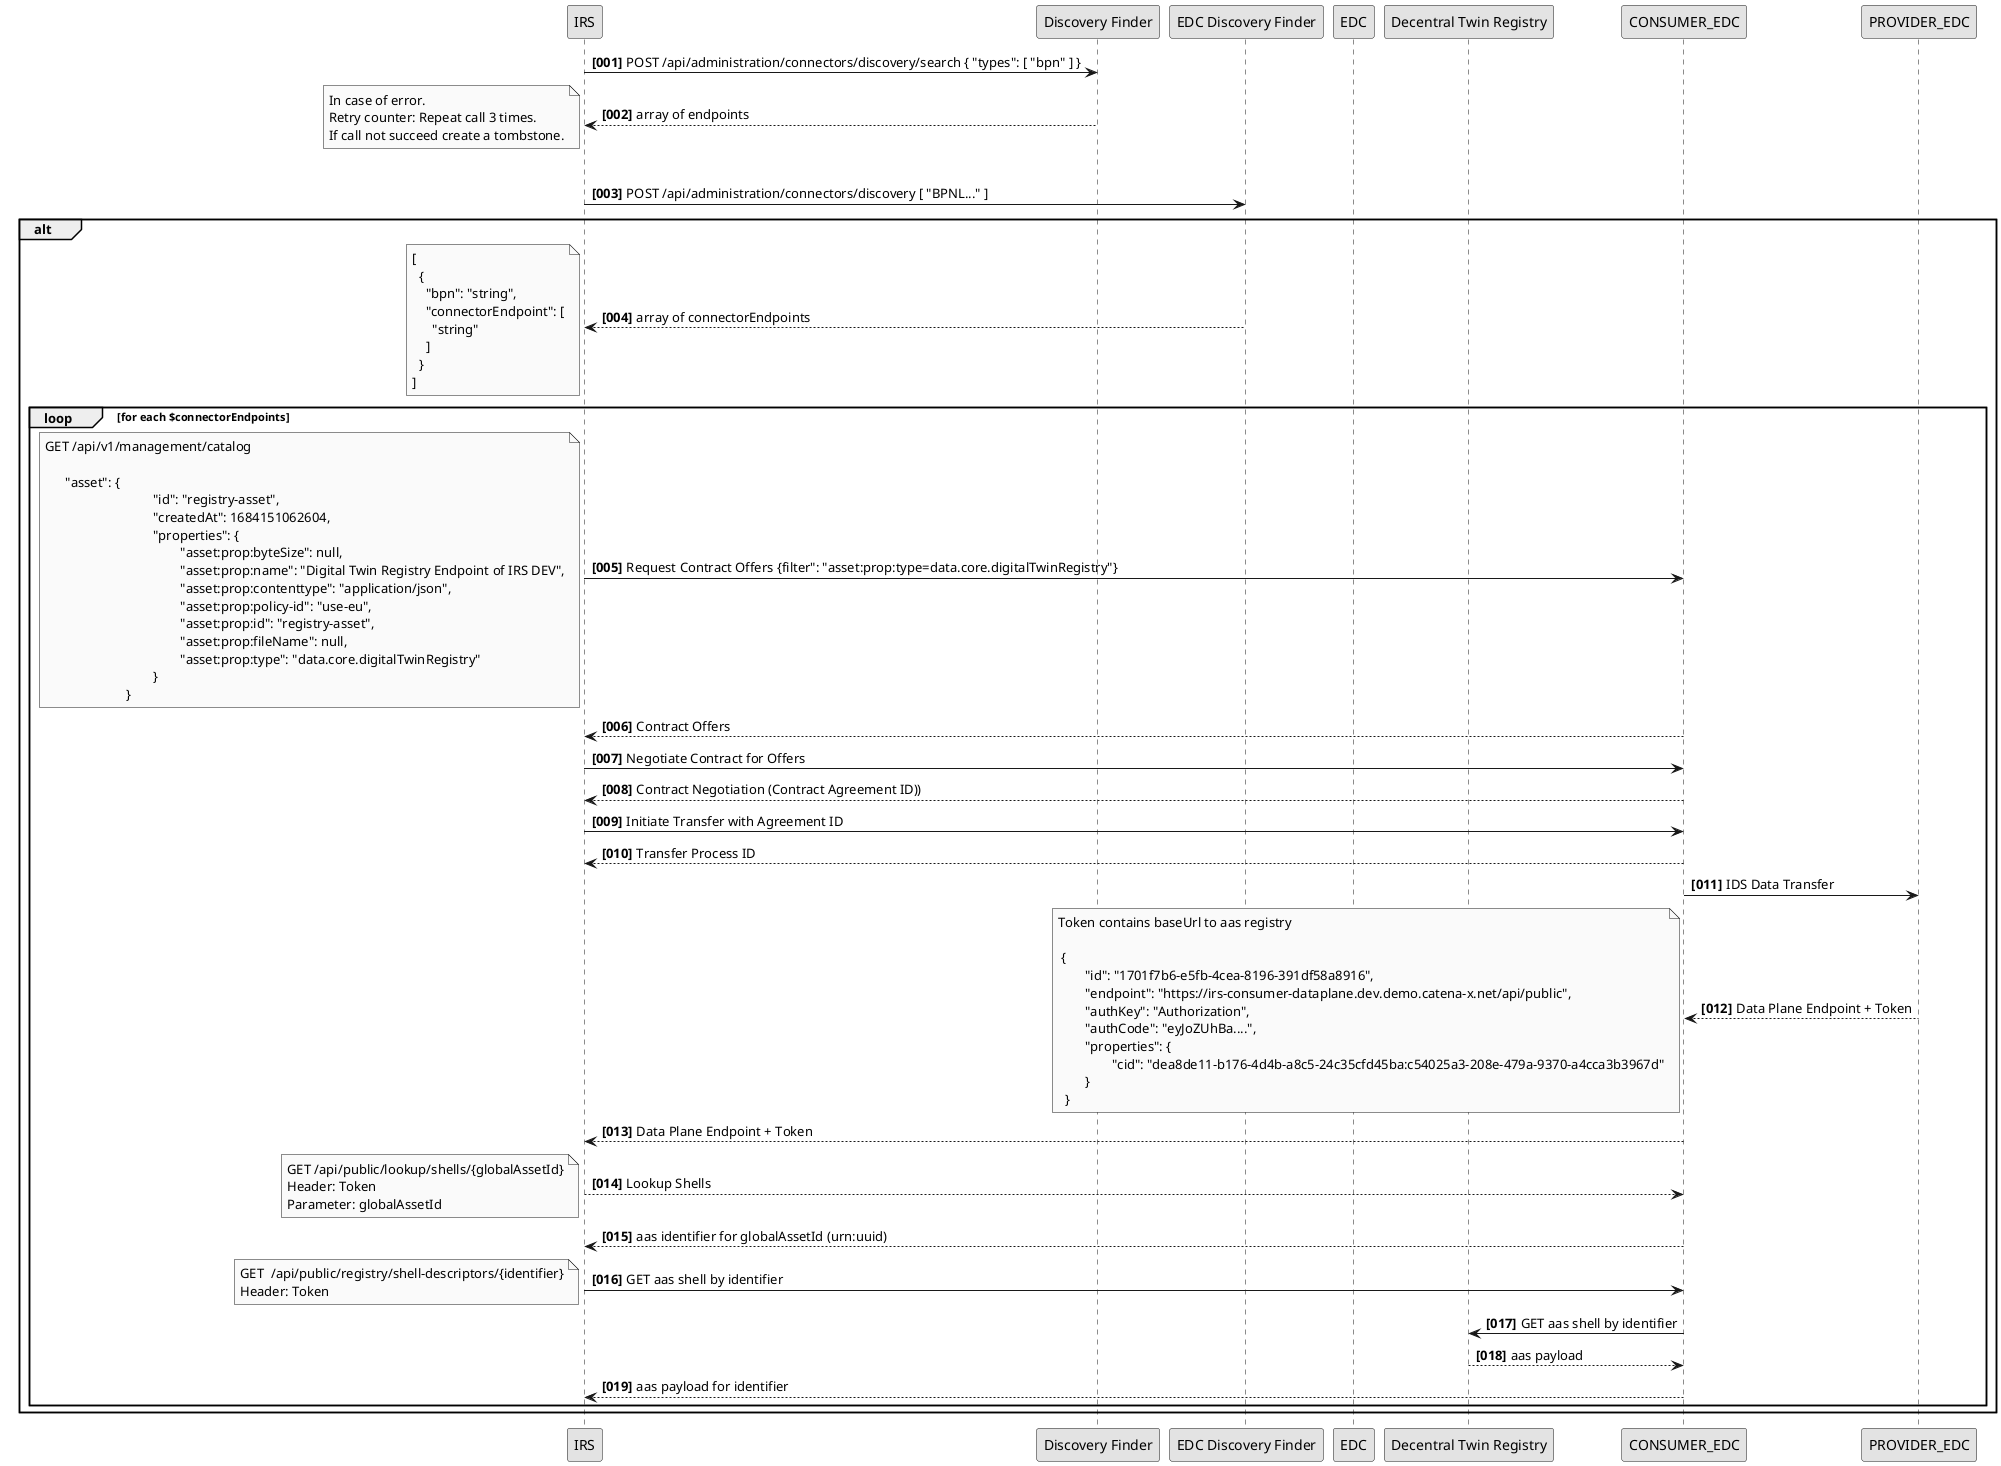 @startuml
skinparam monochrome true
skinparam shadowing false


autonumber "<b>[000]"

participant "IRS" as IRS
participant "Discovery Finder" as DCF
participant "EDC Discovery Finder" as EDCDF
participant "EDC" as EDC
participant "Decentral Twin Registry" as DTR

IRS -> DCF: POST /api/administration/connectors/discovery/search { "types": [ "bpn" ] }
IRS <-- DCF: array of endpoints
note left
    In case of error.
    Retry counter: Repeat call 3 times.
    If call not succeed create a tombstone.
end note
loop for each $endpoints
    IRS -> EDCDF : POST /api/administration/connectors/discovery [ "BPNL..." ]
    alt
         IRS <-- EDCDF : array of connectorEndpoints
         note left
                 [
                   {
                     "bpn": "string",
                     "connectorEndpoint": [
                       "string"
                     ]
                   }
                 ]
         end note
           loop for each $connectorEndpoints
                      IRS -> CONSUMER_EDC: Request Contract Offers {filter": "asset:prop:type=data.core.digitalTwinRegistry"}
                                note left
                                GET /api/v1/management/catalog

                                      "asset": {
                                      				"id": "registry-asset",
                                      				"createdAt": 1684151062604,
                                      				"properties": {
                                      					"asset:prop:byteSize": null,
                                      					"asset:prop:name": "Digital Twin Registry Endpoint of IRS DEV",
                                      					"asset:prop:contenttype": "application/json",
                                      					"asset:prop:policy-id": "use-eu",
                                      					"asset:prop:id": "registry-asset",
                                      					"asset:prop:fileName": null,
                                      					"asset:prop:type": "data.core.digitalTwinRegistry"
                                      				}
                                      			}
                      end note
                      IRS <-- CONSUMER_EDC: Contract Offers
                      IRS -> CONSUMER_EDC: Negotiate Contract for Offers
                      IRS <-- CONSUMER_EDC: Contract Negotiation (Contract Agreement ID))
                      IRS -> CONSUMER_EDC: Initiate Transfer with Agreement ID
                      IRS <-- CONSUMER_EDC: Transfer Process ID
                      CONSUMER_EDC -> PROVIDER_EDC: IDS Data Transfer
                      CONSUMER_EDC <-- PROVIDER_EDC: Data Plane Endpoint + Token
                      note left
                           Token contains baseUrl to aas registry

                            {
                             	"id": "1701f7b6-e5fb-4cea-8196-391df58a8916",
                             	"endpoint": "https://irs-consumer-dataplane.dev.demo.catena-x.net/api/public",
                             	"authKey": "Authorization",
                             	"authCode": "eyJoZUhBa....",
                             	"properties": {
                             		"cid": "dea8de11-b176-4d4b-a8c5-24c35cfd45ba:c54025a3-208e-479a-9370-a4cca3b3967d"
                             	}
                             }
                      end note
                      IRS <-- CONSUMER_EDC : Data Plane Endpoint + Token
                      IRS --> CONSUMER_EDC: Lookup Shells
                      note left
                         GET /api/public/lookup/shells/{globalAssetId}
                         Header: Token
                         Parameter: globalAssetId
                      end note
                      IRS <-- CONSUMER_EDC: aas identifier for globalAssetId (urn:uuid)
                      IRS -> CONSUMER_EDC: GET aas shell by identifier
                      note left
                         GET  /api/public/registry/shell-descriptors/{identifier}
                         Header: Token
                      end note
                     CONSUMER_EDC -> DTR : GET aas shell by identifier
                     CONSUMER_EDC <-- DTR: aas payload
                     IRS <-- CONSUMER_EDC: aas payload for identifier

                  end loop

end loop

@enduml
